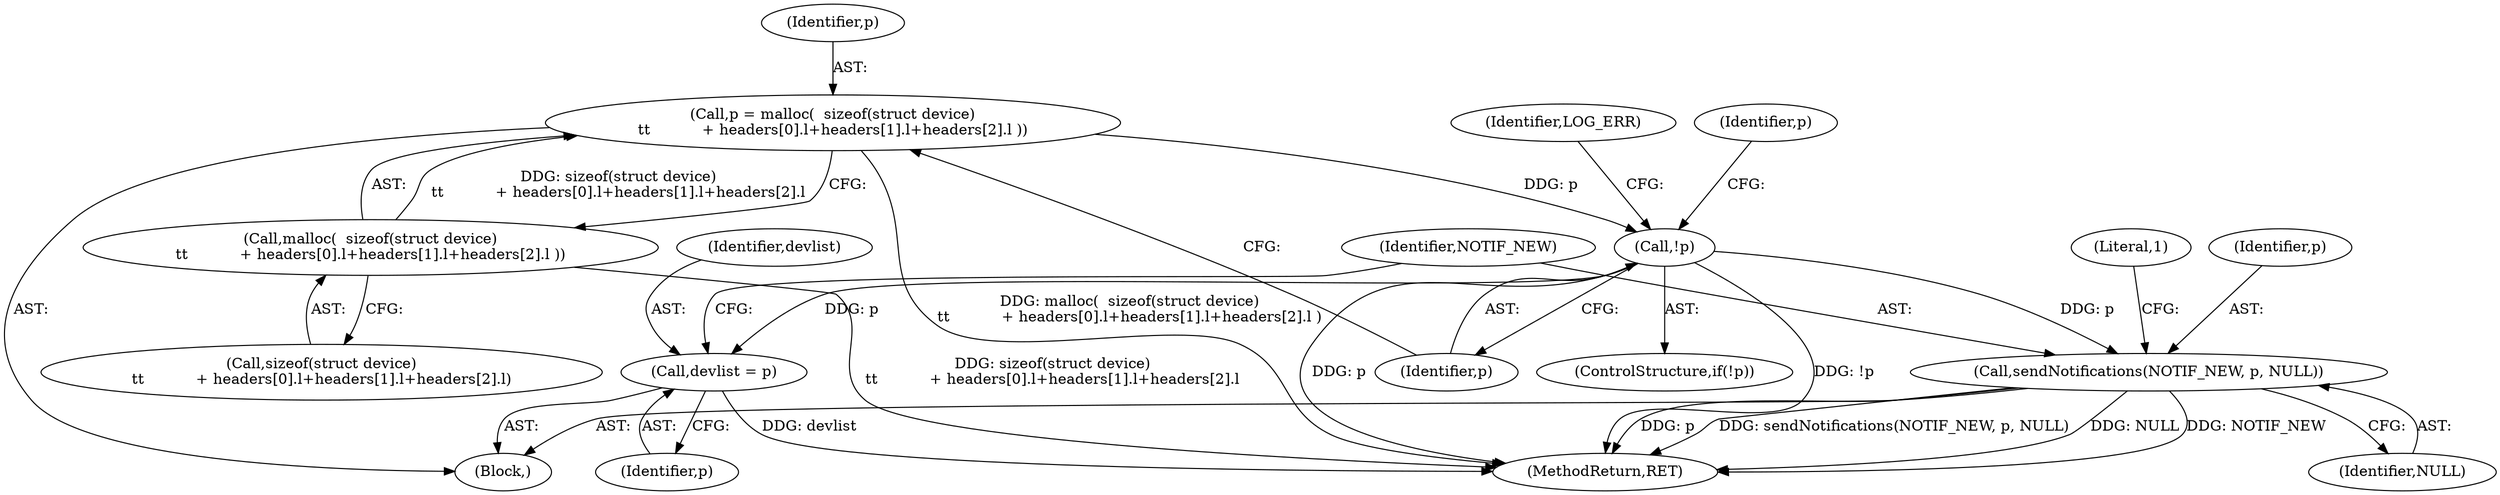 digraph "0_miniupnp_cd506a67e174a45c6a202eff182a712955ed6d6f@API" {
"1000336" [label="(Call,p = malloc(  sizeof(struct device)\n\t\t           + headers[0].l+headers[1].l+headers[2].l ))"];
"1000338" [label="(Call,malloc(  sizeof(struct device)\n\t\t           + headers[0].l+headers[1].l+headers[2].l ))"];
"1000360" [label="(Call,!p)"];
"1000435" [label="(Call,devlist = p)"];
"1000438" [label="(Call,sendNotifications(NOTIF_NEW, p, NULL))"];
"1000439" [label="(Identifier,NOTIF_NEW)"];
"1000444" [label="(MethodReturn,RET)"];
"1000364" [label="(Identifier,LOG_ERR)"];
"1000436" [label="(Identifier,devlist)"];
"1000438" [label="(Call,sendNotifications(NOTIF_NEW, p, NULL))"];
"1000441" [label="(Identifier,NULL)"];
"1000440" [label="(Identifier,p)"];
"1000333" [label="(Block,)"];
"1000361" [label="(Identifier,p)"];
"1000437" [label="(Identifier,p)"];
"1000339" [label="(Call,sizeof(struct device)\n\t\t           + headers[0].l+headers[1].l+headers[2].l)"];
"1000336" [label="(Call,p = malloc(  sizeof(struct device)\n\t\t           + headers[0].l+headers[1].l+headers[2].l ))"];
"1000443" [label="(Literal,1)"];
"1000359" [label="(ControlStructure,if(!p))"];
"1000337" [label="(Identifier,p)"];
"1000435" [label="(Call,devlist = p)"];
"1000371" [label="(Identifier,p)"];
"1000338" [label="(Call,malloc(  sizeof(struct device)\n\t\t           + headers[0].l+headers[1].l+headers[2].l ))"];
"1000360" [label="(Call,!p)"];
"1000336" -> "1000333"  [label="AST: "];
"1000336" -> "1000338"  [label="CFG: "];
"1000337" -> "1000336"  [label="AST: "];
"1000338" -> "1000336"  [label="AST: "];
"1000361" -> "1000336"  [label="CFG: "];
"1000336" -> "1000444"  [label="DDG: malloc(  sizeof(struct device)\n\t\t           + headers[0].l+headers[1].l+headers[2].l )"];
"1000338" -> "1000336"  [label="DDG: sizeof(struct device)\n\t\t           + headers[0].l+headers[1].l+headers[2].l"];
"1000336" -> "1000360"  [label="DDG: p"];
"1000338" -> "1000339"  [label="CFG: "];
"1000339" -> "1000338"  [label="AST: "];
"1000338" -> "1000444"  [label="DDG: sizeof(struct device)\n\t\t           + headers[0].l+headers[1].l+headers[2].l"];
"1000360" -> "1000359"  [label="AST: "];
"1000360" -> "1000361"  [label="CFG: "];
"1000361" -> "1000360"  [label="AST: "];
"1000364" -> "1000360"  [label="CFG: "];
"1000371" -> "1000360"  [label="CFG: "];
"1000360" -> "1000444"  [label="DDG: p"];
"1000360" -> "1000444"  [label="DDG: !p"];
"1000360" -> "1000435"  [label="DDG: p"];
"1000360" -> "1000438"  [label="DDG: p"];
"1000435" -> "1000333"  [label="AST: "];
"1000435" -> "1000437"  [label="CFG: "];
"1000436" -> "1000435"  [label="AST: "];
"1000437" -> "1000435"  [label="AST: "];
"1000439" -> "1000435"  [label="CFG: "];
"1000435" -> "1000444"  [label="DDG: devlist"];
"1000438" -> "1000333"  [label="AST: "];
"1000438" -> "1000441"  [label="CFG: "];
"1000439" -> "1000438"  [label="AST: "];
"1000440" -> "1000438"  [label="AST: "];
"1000441" -> "1000438"  [label="AST: "];
"1000443" -> "1000438"  [label="CFG: "];
"1000438" -> "1000444"  [label="DDG: p"];
"1000438" -> "1000444"  [label="DDG: sendNotifications(NOTIF_NEW, p, NULL)"];
"1000438" -> "1000444"  [label="DDG: NULL"];
"1000438" -> "1000444"  [label="DDG: NOTIF_NEW"];
}
